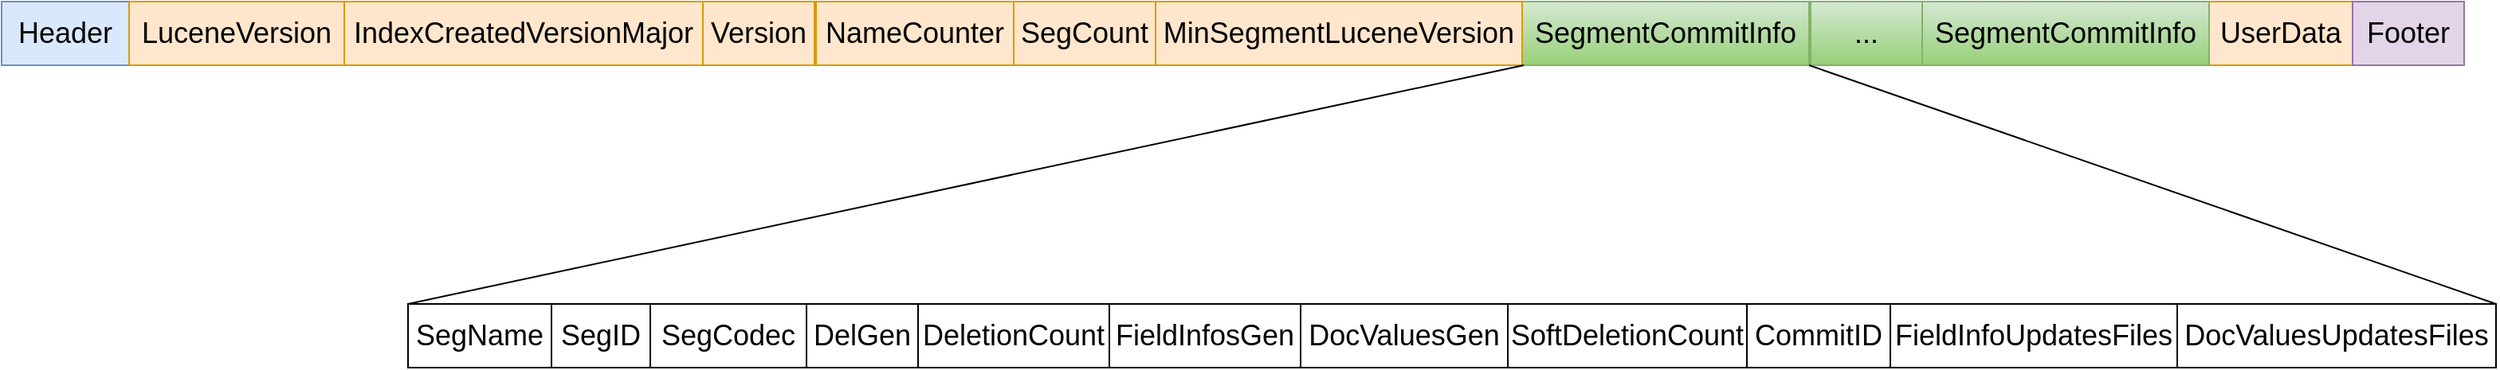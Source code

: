 <mxfile version="16.4.5" type="github">
  <diagram id="ujPw0O_ATr6_meah1JjL" name="第 1 页">
    <mxGraphModel dx="1360" dy="802" grid="1" gridSize="10" guides="1" tooltips="1" connect="1" arrows="1" fold="1" page="1" pageScale="1" pageWidth="827" pageHeight="1169" math="0" shadow="0">
      <root>
        <mxCell id="0" />
        <mxCell id="1" parent="0" />
        <mxCell id="EieWtDbzZSff0SSviVxY-1" value="&lt;font style=&quot;font-size: 18px&quot;&gt;Header&lt;/font&gt;" style="rounded=0;whiteSpace=wrap;html=1;fillColor=#dae8fc;strokeColor=#6c8ebf;" vertex="1" parent="1">
          <mxGeometry x="45" y="260" width="80" height="40" as="geometry" />
        </mxCell>
        <mxCell id="EieWtDbzZSff0SSviVxY-2" value="&lt;font style=&quot;font-size: 18px&quot;&gt;SegCount&lt;/font&gt;" style="rounded=0;whiteSpace=wrap;html=1;fillColor=#ffe6cc;strokeColor=#d79b00;" vertex="1" parent="1">
          <mxGeometry x="680" y="260" width="89" height="40" as="geometry" />
        </mxCell>
        <mxCell id="EieWtDbzZSff0SSviVxY-3" value="&lt;font style=&quot;font-size: 18px&quot;&gt;SegVersion&lt;/font&gt;" style="rounded=0;whiteSpace=wrap;html=1;fillColor=#ffe6cc;strokeColor=#d79b00;" vertex="1" parent="1">
          <mxGeometry x="125" y="260" width="105" height="40" as="geometry" />
        </mxCell>
        <mxCell id="EieWtDbzZSff0SSviVxY-6" value="&lt;font style=&quot;font-size: 18px&quot;&gt;Version&lt;/font&gt;" style="rounded=0;whiteSpace=wrap;html=1;fillColor=#ffe6cc;strokeColor=#d79b00;" vertex="1" parent="1">
          <mxGeometry x="485" y="260" width="70" height="40" as="geometry" />
        </mxCell>
        <mxCell id="EieWtDbzZSff0SSviVxY-13" value="&lt;font style=&quot;font-size: 18px&quot;&gt;SegmentCommitInfo&lt;/font&gt;" style="rounded=0;whiteSpace=wrap;html=1;fillColor=#d5e8d4;strokeColor=#82b366;gradientColor=#97d077;" vertex="1" parent="1">
          <mxGeometry x="999" y="260" width="180" height="40" as="geometry" />
        </mxCell>
        <mxCell id="EieWtDbzZSff0SSviVxY-14" value="&lt;font style=&quot;font-size: 18px&quot;&gt;IndexSort&lt;/font&gt;" style="rounded=0;whiteSpace=wrap;html=1;fillColor=#ffe6cc;strokeColor=#d79b00;" vertex="1" parent="1">
          <mxGeometry x="1430" y="260" width="90" height="40" as="geometry" />
        </mxCell>
        <mxCell id="EieWtDbzZSff0SSviVxY-15" value="&lt;font style=&quot;font-size: 18px&quot;&gt;Footer&lt;/font&gt;" style="rounded=0;whiteSpace=wrap;html=1;fillColor=#e1d5e7;strokeColor=#9673a6;" vertex="1" parent="1">
          <mxGeometry x="1520" y="260" width="70" height="40" as="geometry" />
        </mxCell>
        <mxCell id="EieWtDbzZSff0SSviVxY-48" value="&lt;font style=&quot;font-size: 18px&quot;&gt;Header&lt;/font&gt;" style="rounded=0;whiteSpace=wrap;html=1;fillColor=#dae8fc;strokeColor=#6c8ebf;" vertex="1" parent="1">
          <mxGeometry x="45" y="260" width="80" height="40" as="geometry" />
        </mxCell>
        <mxCell id="EieWtDbzZSff0SSviVxY-49" value="&lt;font style=&quot;font-size: 18px&quot;&gt;NameCounter&lt;/font&gt;" style="rounded=0;whiteSpace=wrap;html=1;fillColor=#ffe6cc;strokeColor=#d79b00;" vertex="1" parent="1">
          <mxGeometry x="556" y="260" width="124" height="40" as="geometry" />
        </mxCell>
        <mxCell id="EieWtDbzZSff0SSviVxY-50" value="&lt;font style=&quot;font-size: 18px&quot;&gt;LuceneVersion&lt;/font&gt;" style="rounded=0;whiteSpace=wrap;html=1;fillColor=#ffe6cc;strokeColor=#d79b00;" vertex="1" parent="1">
          <mxGeometry x="125" y="260" width="135" height="40" as="geometry" />
        </mxCell>
        <mxCell id="EieWtDbzZSff0SSviVxY-53" value="&lt;font style=&quot;font-size: 18px&quot;&gt;IndexCreatedVersionMajor&lt;/font&gt;" style="rounded=0;whiteSpace=wrap;html=1;fillColor=#ffe6cc;strokeColor=#d79b00;" vertex="1" parent="1">
          <mxGeometry x="260" y="260" width="225" height="40" as="geometry" />
        </mxCell>
        <mxCell id="EieWtDbzZSff0SSviVxY-58" value="&lt;font style=&quot;font-size: 18px&quot;&gt;SegName&lt;/font&gt;" style="rounded=0;whiteSpace=wrap;html=1;" vertex="1" parent="1">
          <mxGeometry x="300" y="450" width="90" height="40" as="geometry" />
        </mxCell>
        <mxCell id="EieWtDbzZSff0SSviVxY-60" value="&lt;font style=&quot;font-size: 18px&quot;&gt;MinSegmentLuceneVersion&lt;/font&gt;" style="rounded=0;whiteSpace=wrap;html=1;fillColor=#ffe6cc;strokeColor=#d79b00;" vertex="1" parent="1">
          <mxGeometry x="769" y="260" width="230" height="40" as="geometry" />
        </mxCell>
        <mxCell id="EieWtDbzZSff0SSviVxY-61" value="&lt;font style=&quot;font-size: 18px&quot;&gt;UserData&lt;/font&gt;" style="rounded=0;whiteSpace=wrap;html=1;fillColor=#ffe6cc;strokeColor=#d79b00;" vertex="1" parent="1">
          <mxGeometry x="1430" y="260" width="90" height="40" as="geometry" />
        </mxCell>
        <mxCell id="EieWtDbzZSff0SSviVxY-62" value="&lt;font style=&quot;font-size: 18px&quot;&gt;Footer&lt;/font&gt;" style="rounded=0;whiteSpace=wrap;html=1;fillColor=#e1d5e7;strokeColor=#9673a6;" vertex="1" parent="1">
          <mxGeometry x="1520" y="260" width="70" height="40" as="geometry" />
        </mxCell>
        <mxCell id="EieWtDbzZSff0SSviVxY-100" value="&lt;font style=&quot;font-size: 18px&quot;&gt;SegmentCommitInfo&lt;/font&gt;" style="rounded=0;whiteSpace=wrap;html=1;fillColor=#d5e8d4;strokeColor=#82b366;gradientColor=#97d077;" vertex="1" parent="1">
          <mxGeometry x="1250" y="260" width="180" height="40" as="geometry" />
        </mxCell>
        <mxCell id="EieWtDbzZSff0SSviVxY-101" value="&lt;font style=&quot;font-size: 18px&quot;&gt;...&lt;/font&gt;" style="rounded=0;whiteSpace=wrap;html=1;fillColor=#d5e8d4;strokeColor=#82b366;gradientColor=#97d077;" vertex="1" parent="1">
          <mxGeometry x="1180" y="260" width="70" height="40" as="geometry" />
        </mxCell>
        <mxCell id="EieWtDbzZSff0SSviVxY-102" value="&lt;font style=&quot;font-size: 18px&quot;&gt;SegID&lt;/font&gt;" style="rounded=0;whiteSpace=wrap;html=1;" vertex="1" parent="1">
          <mxGeometry x="390" y="450" width="62" height="40" as="geometry" />
        </mxCell>
        <mxCell id="EieWtDbzZSff0SSviVxY-103" value="&lt;font style=&quot;font-size: 18px&quot;&gt;SegCodec&lt;/font&gt;" style="rounded=0;whiteSpace=wrap;html=1;" vertex="1" parent="1">
          <mxGeometry x="452" y="450" width="98" height="40" as="geometry" />
        </mxCell>
        <mxCell id="EieWtDbzZSff0SSviVxY-104" value="&lt;font style=&quot;font-size: 18px&quot;&gt;DelGen&lt;/font&gt;" style="rounded=0;whiteSpace=wrap;html=1;" vertex="1" parent="1">
          <mxGeometry x="550" y="450" width="70" height="40" as="geometry" />
        </mxCell>
        <mxCell id="EieWtDbzZSff0SSviVxY-105" value="&lt;font style=&quot;font-size: 18px&quot;&gt;DeletionCount&lt;/font&gt;" style="rounded=0;whiteSpace=wrap;html=1;" vertex="1" parent="1">
          <mxGeometry x="620" y="450" width="120" height="40" as="geometry" />
        </mxCell>
        <mxCell id="EieWtDbzZSff0SSviVxY-106" value="&lt;font style=&quot;font-size: 18px&quot;&gt;FieldInfosGen&lt;/font&gt;" style="rounded=0;whiteSpace=wrap;html=1;" vertex="1" parent="1">
          <mxGeometry x="740" y="450" width="120" height="40" as="geometry" />
        </mxCell>
        <mxCell id="EieWtDbzZSff0SSviVxY-107" value="&lt;font style=&quot;font-size: 18px&quot;&gt;DocValuesGen&lt;/font&gt;" style="rounded=0;whiteSpace=wrap;html=1;" vertex="1" parent="1">
          <mxGeometry x="860" y="450" width="130" height="40" as="geometry" />
        </mxCell>
        <mxCell id="EieWtDbzZSff0SSviVxY-108" value="&lt;font style=&quot;font-size: 18px&quot;&gt;DocValuesUpdatesFiles&lt;/font&gt;" style="rounded=0;whiteSpace=wrap;html=1;" vertex="1" parent="1">
          <mxGeometry x="1410" y="450" width="200" height="40" as="geometry" />
        </mxCell>
        <mxCell id="EieWtDbzZSff0SSviVxY-109" value="&lt;font style=&quot;font-size: 18px&quot;&gt;SoftDeletionCount&lt;/font&gt;" style="rounded=0;whiteSpace=wrap;html=1;" vertex="1" parent="1">
          <mxGeometry x="990" y="450" width="150" height="40" as="geometry" />
        </mxCell>
        <mxCell id="EieWtDbzZSff0SSviVxY-110" value="&lt;font style=&quot;font-size: 18px&quot;&gt;CommitID&lt;/font&gt;" style="rounded=0;whiteSpace=wrap;html=1;" vertex="1" parent="1">
          <mxGeometry x="1140" y="450" width="90" height="40" as="geometry" />
        </mxCell>
        <mxCell id="EieWtDbzZSff0SSviVxY-111" value="&lt;font style=&quot;font-size: 18px&quot;&gt;FieldInfoUpdatesFiles&lt;br&gt;&lt;/font&gt;" style="rounded=0;whiteSpace=wrap;html=1;" vertex="1" parent="1">
          <mxGeometry x="1230" y="450" width="180" height="40" as="geometry" />
        </mxCell>
        <mxCell id="EieWtDbzZSff0SSviVxY-112" value="" style="endArrow=none;html=1;rounded=0;exitX=0;exitY=0;exitDx=0;exitDy=0;" edge="1" parent="1" source="EieWtDbzZSff0SSviVxY-58">
          <mxGeometry width="50" height="50" relative="1" as="geometry">
            <mxPoint x="950" y="350" as="sourcePoint" />
            <mxPoint x="1000" y="300" as="targetPoint" />
          </mxGeometry>
        </mxCell>
        <mxCell id="EieWtDbzZSff0SSviVxY-113" value="" style="endArrow=none;html=1;rounded=0;exitX=1;exitY=0;exitDx=0;exitDy=0;" edge="1" parent="1" source="EieWtDbzZSff0SSviVxY-108">
          <mxGeometry width="50" height="50" relative="1" as="geometry">
            <mxPoint x="1129" y="350" as="sourcePoint" />
            <mxPoint x="1179" y="300" as="targetPoint" />
          </mxGeometry>
        </mxCell>
      </root>
    </mxGraphModel>
  </diagram>
</mxfile>
